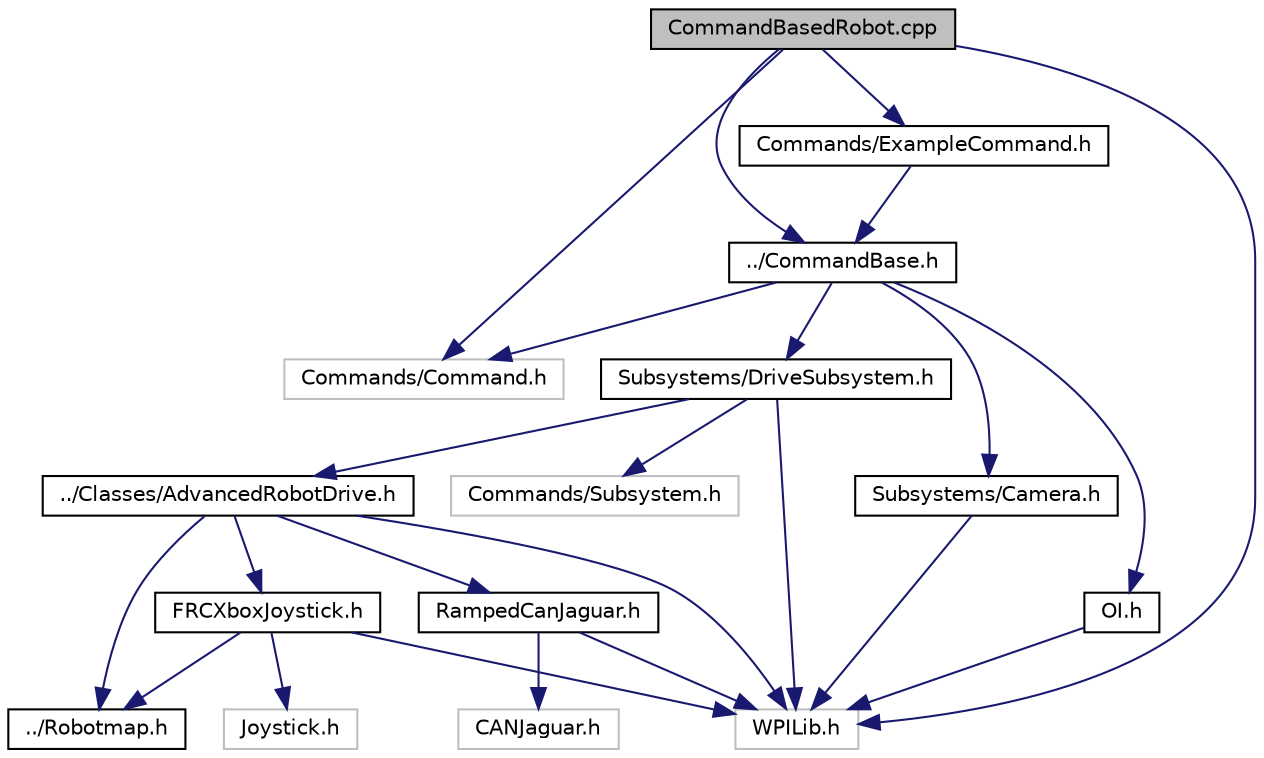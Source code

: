 digraph G
{
  edge [fontname="Helvetica",fontsize="10",labelfontname="Helvetica",labelfontsize="10"];
  node [fontname="Helvetica",fontsize="10",shape=record];
  Node1 [label="CommandBasedRobot.cpp",height=0.2,width=0.4,color="black", fillcolor="grey75", style="filled" fontcolor="black"];
  Node1 -> Node2 [color="midnightblue",fontsize="10",style="solid",fontname="Helvetica"];
  Node2 [label="WPILib.h",height=0.2,width=0.4,color="grey75", fillcolor="white", style="filled"];
  Node1 -> Node3 [color="midnightblue",fontsize="10",style="solid",fontname="Helvetica"];
  Node3 [label="Commands/Command.h",height=0.2,width=0.4,color="grey75", fillcolor="white", style="filled"];
  Node1 -> Node4 [color="midnightblue",fontsize="10",style="solid",fontname="Helvetica"];
  Node4 [label="Commands/ExampleCommand.h",height=0.2,width=0.4,color="black", fillcolor="white", style="filled",URL="$_example_command_8h.html"];
  Node4 -> Node5 [color="midnightblue",fontsize="10",style="solid",fontname="Helvetica"];
  Node5 [label="../CommandBase.h",height=0.2,width=0.4,color="black", fillcolor="white", style="filled",URL="$_command_base_8h.html"];
  Node5 -> Node3 [color="midnightblue",fontsize="10",style="solid",fontname="Helvetica"];
  Node5 -> Node6 [color="midnightblue",fontsize="10",style="solid",fontname="Helvetica"];
  Node6 [label="Subsystems/DriveSubsystem.h",height=0.2,width=0.4,color="black", fillcolor="white", style="filled",URL="$_drive_subsystem_8h.html"];
  Node6 -> Node7 [color="midnightblue",fontsize="10",style="solid",fontname="Helvetica"];
  Node7 [label="Commands/Subsystem.h",height=0.2,width=0.4,color="grey75", fillcolor="white", style="filled"];
  Node6 -> Node2 [color="midnightblue",fontsize="10",style="solid",fontname="Helvetica"];
  Node6 -> Node8 [color="midnightblue",fontsize="10",style="solid",fontname="Helvetica"];
  Node8 [label="../Classes/AdvancedRobotDrive.h",height=0.2,width=0.4,color="black", fillcolor="white", style="filled",URL="$_advanced_robot_drive_8h.html"];
  Node8 -> Node2 [color="midnightblue",fontsize="10",style="solid",fontname="Helvetica"];
  Node8 -> Node9 [color="midnightblue",fontsize="10",style="solid",fontname="Helvetica"];
  Node9 [label="../Robotmap.h",height=0.2,width=0.4,color="black", fillcolor="white", style="filled",URL="$_robotmap_8h.html"];
  Node8 -> Node10 [color="midnightblue",fontsize="10",style="solid",fontname="Helvetica"];
  Node10 [label="FRCXboxJoystick.h",height=0.2,width=0.4,color="black", fillcolor="white", style="filled",URL="$_f_r_c_xbox_joystick_8h.html"];
  Node10 -> Node2 [color="midnightblue",fontsize="10",style="solid",fontname="Helvetica"];
  Node10 -> Node9 [color="midnightblue",fontsize="10",style="solid",fontname="Helvetica"];
  Node10 -> Node11 [color="midnightblue",fontsize="10",style="solid",fontname="Helvetica"];
  Node11 [label="Joystick.h",height=0.2,width=0.4,color="grey75", fillcolor="white", style="filled"];
  Node8 -> Node12 [color="midnightblue",fontsize="10",style="solid",fontname="Helvetica"];
  Node12 [label="RampedCanJaguar.h",height=0.2,width=0.4,color="black", fillcolor="white", style="filled",URL="$_ramped_c_a_n_jaguar_8h.html"];
  Node12 -> Node2 [color="midnightblue",fontsize="10",style="solid",fontname="Helvetica"];
  Node12 -> Node13 [color="midnightblue",fontsize="10",style="solid",fontname="Helvetica"];
  Node13 [label="CANJaguar.h",height=0.2,width=0.4,color="grey75", fillcolor="white", style="filled"];
  Node5 -> Node14 [color="midnightblue",fontsize="10",style="solid",fontname="Helvetica"];
  Node14 [label="Subsystems/Camera.h",height=0.2,width=0.4,color="black", fillcolor="white", style="filled",URL="$_camera_8h.html"];
  Node14 -> Node2 [color="midnightblue",fontsize="10",style="solid",fontname="Helvetica"];
  Node5 -> Node15 [color="midnightblue",fontsize="10",style="solid",fontname="Helvetica"];
  Node15 [label="OI.h",height=0.2,width=0.4,color="black", fillcolor="white", style="filled",URL="$_o_i_8h.html"];
  Node15 -> Node2 [color="midnightblue",fontsize="10",style="solid",fontname="Helvetica"];
  Node1 -> Node5 [color="midnightblue",fontsize="10",style="solid",fontname="Helvetica"];
}
